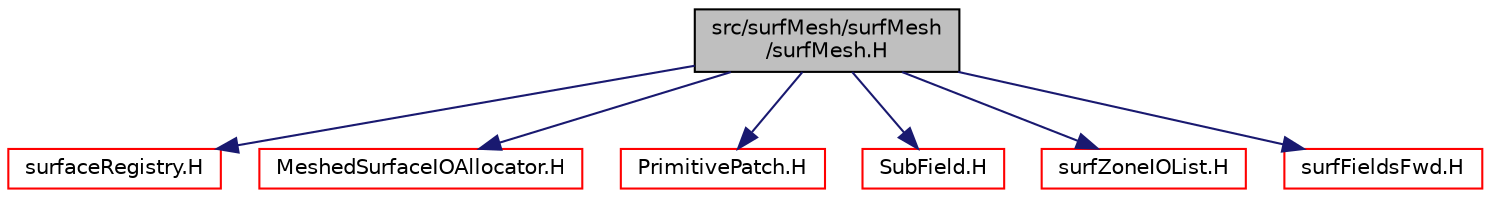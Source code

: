 digraph "src/surfMesh/surfMesh/surfMesh.H"
{
  bgcolor="transparent";
  edge [fontname="Helvetica",fontsize="10",labelfontname="Helvetica",labelfontsize="10"];
  node [fontname="Helvetica",fontsize="10",shape=record];
  Node1 [label="src/surfMesh/surfMesh\l/surfMesh.H",height=0.2,width=0.4,color="black", fillcolor="grey75", style="filled" fontcolor="black"];
  Node1 -> Node2 [color="midnightblue",fontsize="10",style="solid",fontname="Helvetica"];
  Node2 [label="surfaceRegistry.H",height=0.2,width=0.4,color="red",URL="$surfaceRegistry_8H.html"];
  Node1 -> Node3 [color="midnightblue",fontsize="10",style="solid",fontname="Helvetica"];
  Node3 [label="MeshedSurfaceIOAllocator.H",height=0.2,width=0.4,color="red",URL="$MeshedSurfaceIOAllocator_8H.html"];
  Node1 -> Node4 [color="midnightblue",fontsize="10",style="solid",fontname="Helvetica"];
  Node4 [label="PrimitivePatch.H",height=0.2,width=0.4,color="red",URL="$PrimitivePatch_8H.html"];
  Node1 -> Node5 [color="midnightblue",fontsize="10",style="solid",fontname="Helvetica"];
  Node5 [label="SubField.H",height=0.2,width=0.4,color="red",URL="$SubField_8H.html"];
  Node1 -> Node6 [color="midnightblue",fontsize="10",style="solid",fontname="Helvetica"];
  Node6 [label="surfZoneIOList.H",height=0.2,width=0.4,color="red",URL="$surfZoneIOList_8H.html"];
  Node1 -> Node7 [color="midnightblue",fontsize="10",style="solid",fontname="Helvetica"];
  Node7 [label="surfFieldsFwd.H",height=0.2,width=0.4,color="red",URL="$surfFieldsFwd_8H.html"];
}

